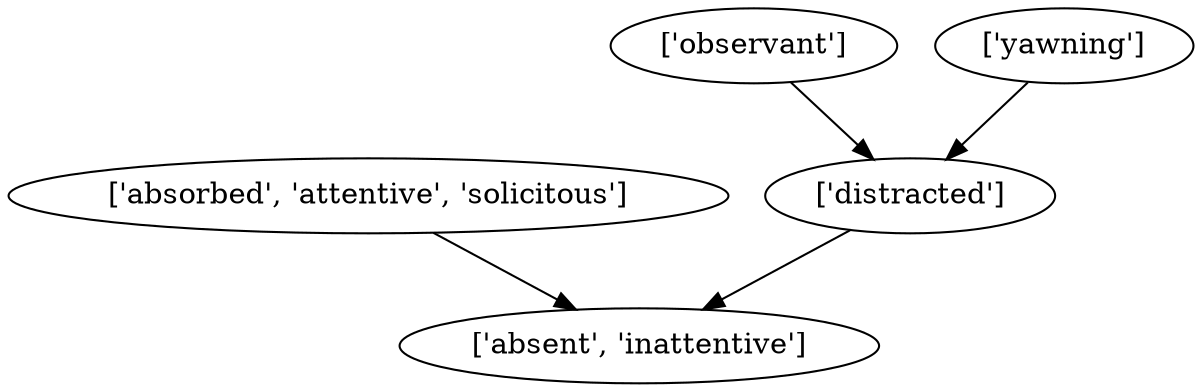 strict digraph  {
	"['distracted']" -> "['absent', 'inattentive']";
	"['absorbed', 'attentive', 'solicitous']" -> "['absent', 'inattentive']";
	"['observant']" -> "['distracted']";
	"['yawning']" -> "['distracted']";
}
